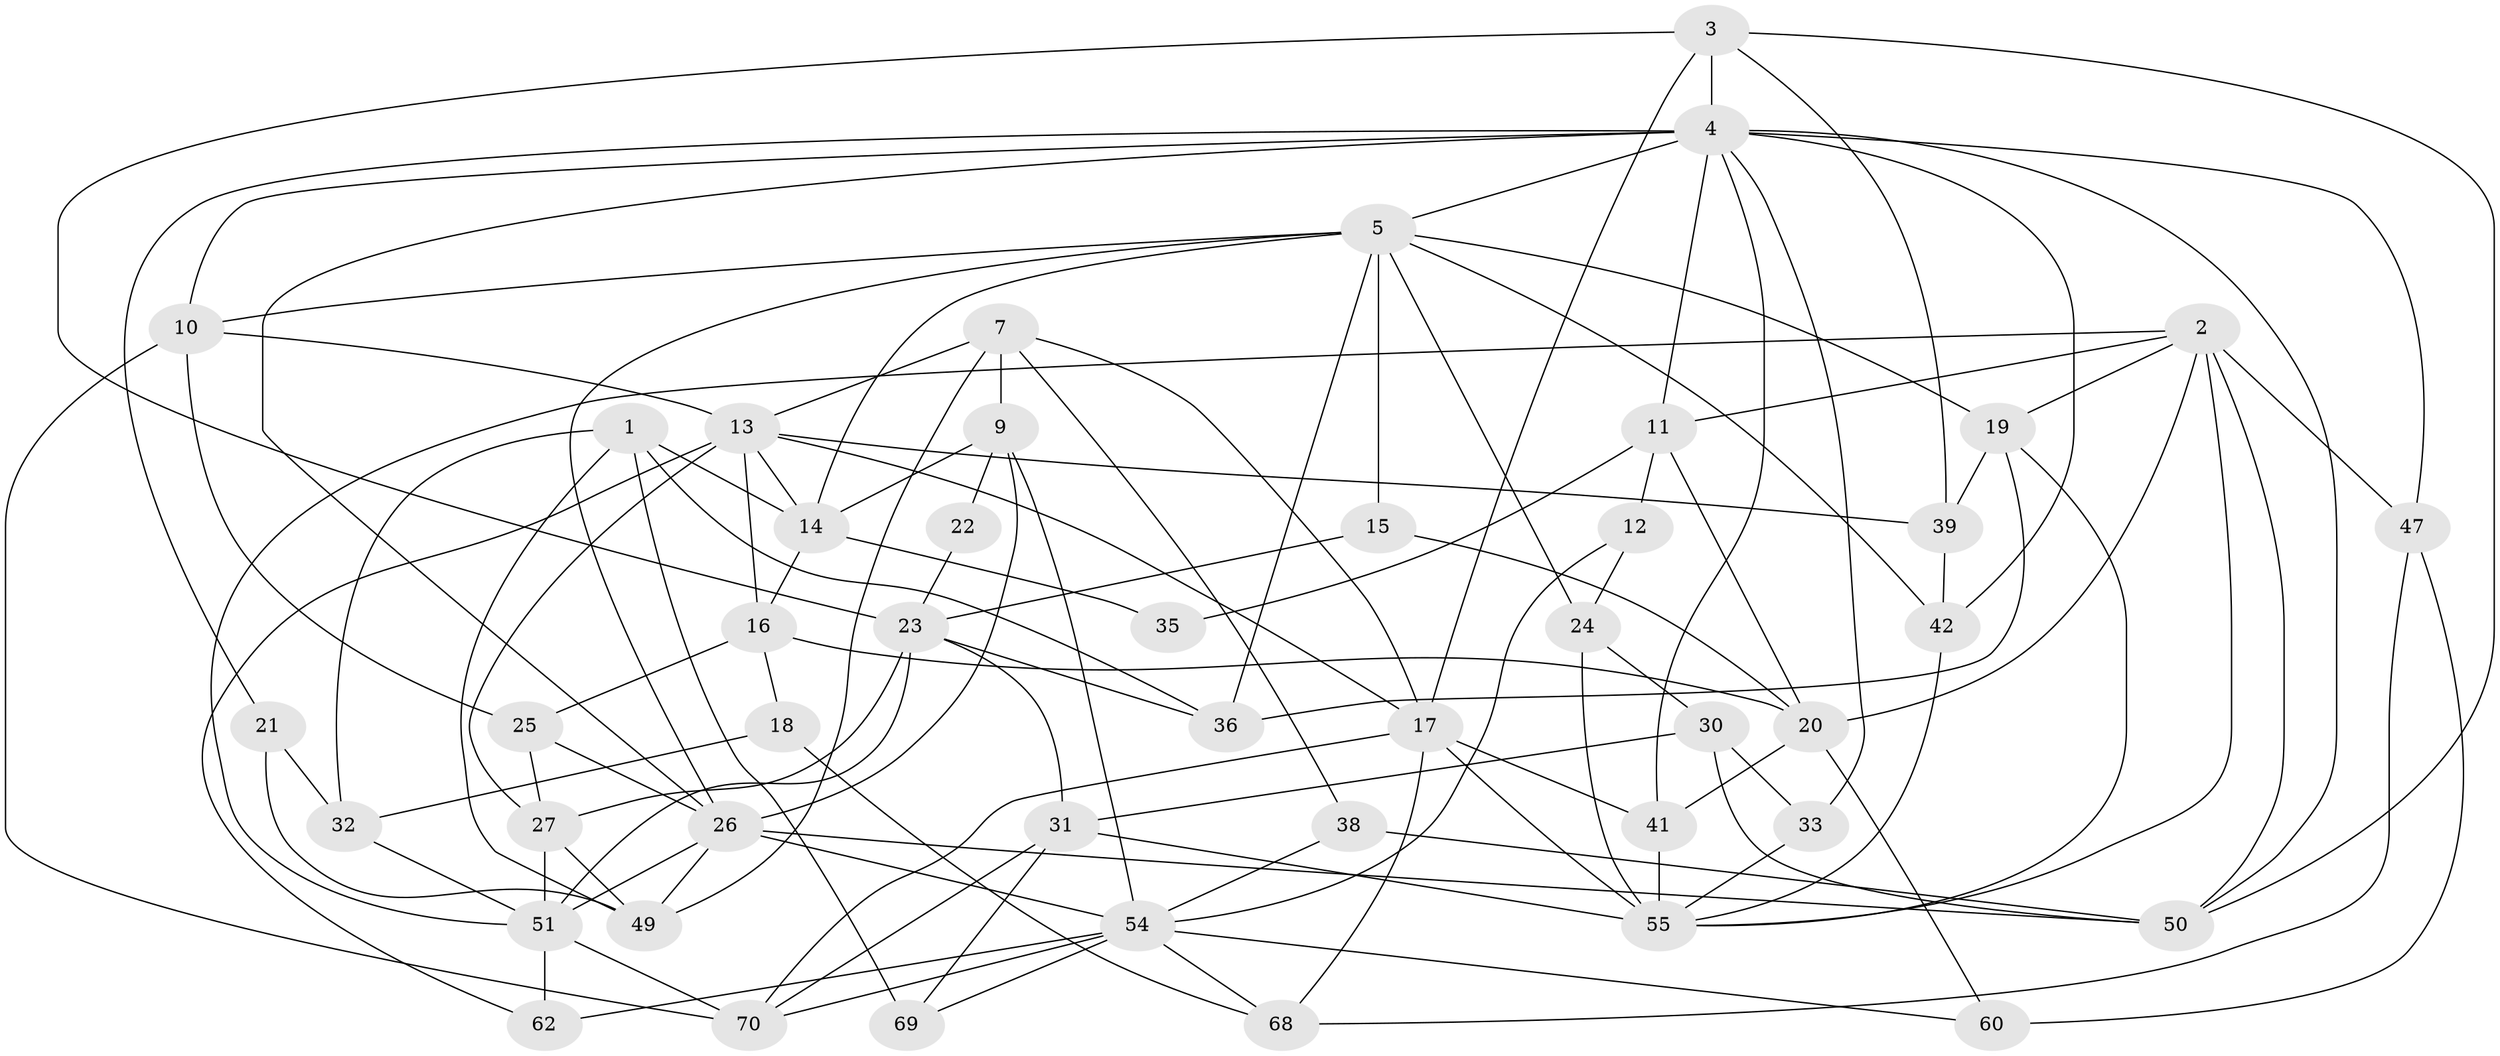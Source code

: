 // original degree distribution, {3: 0.38571428571428573, 4: 0.24285714285714285, 5: 0.18571428571428572, 7: 0.05714285714285714, 6: 0.07142857142857142, 2: 0.05714285714285714}
// Generated by graph-tools (version 1.1) at 2025/11/02/27/25 16:11:17]
// undirected, 46 vertices, 115 edges
graph export_dot {
graph [start="1"]
  node [color=gray90,style=filled];
  1 [super="+6"];
  2 [super="+59"];
  3;
  4 [super="+57"];
  5 [super="+8"];
  7 [super="+43"];
  9 [super="+34"];
  10;
  11;
  12;
  13 [super="+66"];
  14 [super="+58"];
  15;
  16 [super="+46"];
  17 [super="+52"];
  18;
  19 [super="+29"];
  20 [super="+37"];
  21 [super="+44"];
  22;
  23 [super="+28"];
  24 [super="+61"];
  25 [super="+48"];
  26 [super="+45"];
  27;
  30;
  31 [super="+64"];
  32;
  33;
  35;
  36;
  38;
  39 [super="+40"];
  41;
  42 [super="+65"];
  47 [super="+53"];
  49;
  50;
  51 [super="+63"];
  54 [super="+56"];
  55 [super="+67"];
  60;
  62;
  68;
  69;
  70;
  1 -- 49;
  1 -- 32;
  1 -- 36;
  1 -- 69;
  1 -- 14;
  2 -- 50;
  2 -- 19;
  2 -- 20;
  2 -- 51;
  2 -- 55;
  2 -- 11;
  2 -- 47;
  3 -- 50;
  3 -- 39;
  3 -- 4;
  3 -- 17;
  3 -- 23;
  4 -- 10;
  4 -- 11;
  4 -- 50;
  4 -- 33;
  4 -- 41;
  4 -- 5;
  4 -- 42;
  4 -- 21;
  4 -- 26;
  4 -- 47;
  5 -- 10;
  5 -- 19;
  5 -- 36;
  5 -- 26;
  5 -- 24;
  5 -- 15;
  5 -- 42;
  5 -- 14;
  7 -- 17;
  7 -- 38;
  7 -- 9;
  7 -- 49;
  7 -- 13;
  9 -- 14;
  9 -- 54;
  9 -- 26;
  9 -- 22;
  10 -- 70;
  10 -- 25;
  10 -- 13;
  11 -- 12;
  11 -- 20;
  11 -- 35;
  12 -- 54;
  12 -- 24;
  13 -- 17;
  13 -- 39;
  13 -- 27;
  13 -- 62;
  13 -- 16;
  13 -- 14;
  14 -- 35;
  14 -- 16;
  15 -- 23;
  15 -- 20;
  16 -- 20;
  16 -- 25;
  16 -- 18;
  17 -- 41;
  17 -- 68;
  17 -- 70;
  17 -- 55;
  18 -- 32;
  18 -- 68;
  19 -- 36;
  19 -- 55;
  19 -- 39;
  20 -- 41;
  20 -- 60;
  21 -- 49;
  21 -- 32;
  22 -- 23;
  23 -- 51;
  23 -- 36;
  23 -- 27;
  23 -- 31;
  24 -- 55;
  24 -- 30;
  25 -- 26;
  25 -- 27;
  26 -- 49;
  26 -- 50;
  26 -- 54;
  26 -- 51;
  27 -- 51;
  27 -- 49;
  30 -- 50;
  30 -- 31;
  30 -- 33;
  31 -- 55;
  31 -- 69;
  31 -- 70;
  32 -- 51;
  33 -- 55;
  38 -- 54;
  38 -- 50;
  39 -- 42;
  41 -- 55 [weight=2];
  42 -- 55;
  47 -- 60;
  47 -- 68;
  51 -- 70;
  51 -- 62;
  54 -- 68;
  54 -- 60;
  54 -- 62;
  54 -- 70;
  54 -- 69;
}
